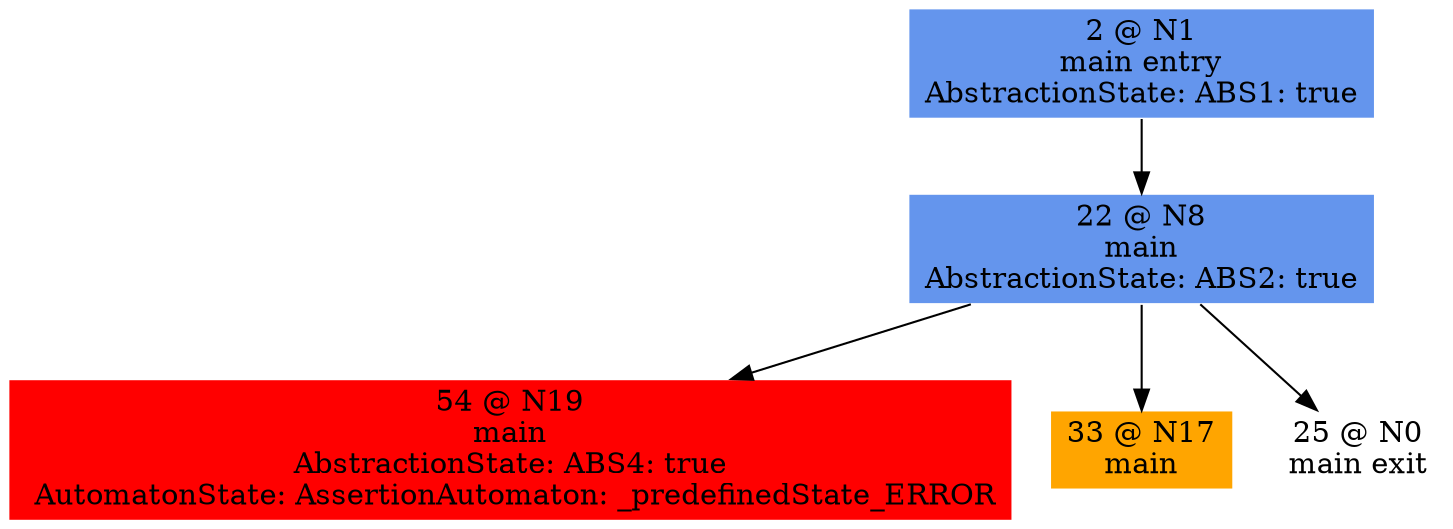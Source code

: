 digraph ARG {
node [style="filled" shape="box" color="white"]
2 [fillcolor="cornflowerblue" label="2 @ N1\nmain entry\nAbstractionState: ABS1: true\n" id="2"]
22 [fillcolor="cornflowerblue" label="22 @ N8\nmain\nAbstractionState: ABS2: true\n" id="22"]
54 [fillcolor="red" label="54 @ N19\nmain\nAbstractionState: ABS4: true\n AutomatonState: AssertionAutomaton: _predefinedState_ERROR\n" id="54"]
33 [fillcolor="orange" label="33 @ N17\nmain\n" id="33"]
25 [label="25 @ N0\nmain exit\n" id="25"]
2 -> 22 []
22 -> 25 []
22 -> 33 []
22 -> 54 []
}

